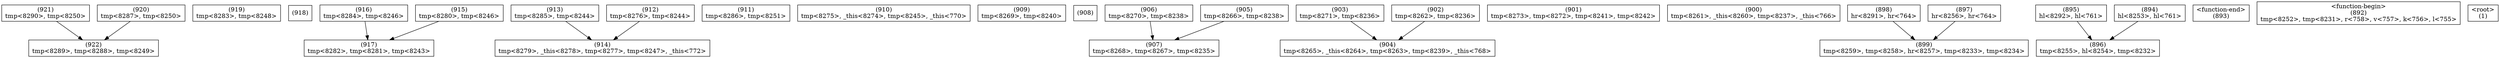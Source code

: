 digraph graphname {
n922 [shape=box,label="(922)\ntmp<8289>, tmp<8288>, tmp<8249>"];
n921 [shape=box,label="(921)\ntmp<8290>, tmp<8250>"];
n921 -> n922;
n920 [shape=box,label="(920)\ntmp<8287>, tmp<8250>"];
n920 -> n922;
n919 [shape=box,label="(919)\ntmp<8283>, tmp<8248>"];
n918 [shape=box,label="(918)"];
n917 [shape=box,label="(917)\ntmp<8282>, tmp<8281>, tmp<8243>"];
n916 [shape=box,label="(916)\ntmp<8284>, tmp<8246>"];
n916 -> n917;
n915 [shape=box,label="(915)\ntmp<8280>, tmp<8246>"];
n915 -> n917;
n914 [shape=box,label="(914)\ntmp<8279>, _this<8278>, tmp<8277>, tmp<8247>, _this<772>"];
n913 [shape=box,label="(913)\ntmp<8285>, tmp<8244>"];
n913 -> n914;
n912 [shape=box,label="(912)\ntmp<8276>, tmp<8244>"];
n912 -> n914;
n911 [shape=box,label="(911)\ntmp<8286>, tmp<8251>"];
n910 [shape=box,label="(910)\ntmp<8275>, _this<8274>, tmp<8245>, _this<770>"];
n909 [shape=box,label="(909)\ntmp<8269>, tmp<8240>"];
n908 [shape=box,label="(908)"];
n907 [shape=box,label="(907)\ntmp<8268>, tmp<8267>, tmp<8235>"];
n906 [shape=box,label="(906)\ntmp<8270>, tmp<8238>"];
n906 -> n907;
n905 [shape=box,label="(905)\ntmp<8266>, tmp<8238>"];
n905 -> n907;
n904 [shape=box,label="(904)\ntmp<8265>, _this<8264>, tmp<8263>, tmp<8239>, _this<768>"];
n903 [shape=box,label="(903)\ntmp<8271>, tmp<8236>"];
n903 -> n904;
n902 [shape=box,label="(902)\ntmp<8262>, tmp<8236>"];
n902 -> n904;
n901 [shape=box,label="(901)\ntmp<8273>, tmp<8272>, tmp<8241>, tmp<8242>"];
n900 [shape=box,label="(900)\ntmp<8261>, _this<8260>, tmp<8237>, _this<766>"];
n899 [shape=box,label="(899)\ntmp<8259>, tmp<8258>, hr<8257>, tmp<8233>, tmp<8234>"];
n898 [shape=box,label="(898)\nhr<8291>, hr<764>"];
n898 -> n899;
n897 [shape=box,label="(897)\nhr<8256>, hr<764>"];
n897 -> n899;
n896 [shape=box,label="(896)\ntmp<8255>, hl<8254>, tmp<8232>"];
n895 [shape=box,label="(895)\nhl<8292>, hl<761>"];
n895 -> n896;
n894 [shape=box,label="(894)\nhl<8253>, hl<761>"];
n894 -> n896;
n893 [shape=box,label="<function-end>
(893)"];
n892 [shape=box,label="<function-begin>
(892)\ntmp<8252>, tmp<8231>, r<758>, v<757>, k<756>, l<755>"];
n1 [shape=box,label="<root>
(1)"];
}
